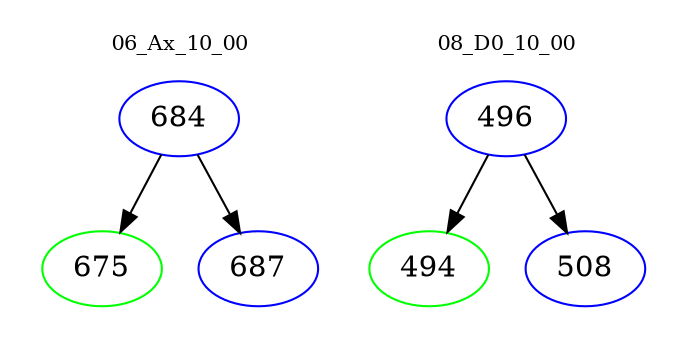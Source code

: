 digraph{
subgraph cluster_0 {
color = white
label = "06_Ax_10_00";
fontsize=10;
T0_684 [label="684", color="blue"]
T0_684 -> T0_675 [color="black"]
T0_675 [label="675", color="green"]
T0_684 -> T0_687 [color="black"]
T0_687 [label="687", color="blue"]
}
subgraph cluster_1 {
color = white
label = "08_D0_10_00";
fontsize=10;
T1_496 [label="496", color="blue"]
T1_496 -> T1_494 [color="black"]
T1_494 [label="494", color="green"]
T1_496 -> T1_508 [color="black"]
T1_508 [label="508", color="blue"]
}
}
